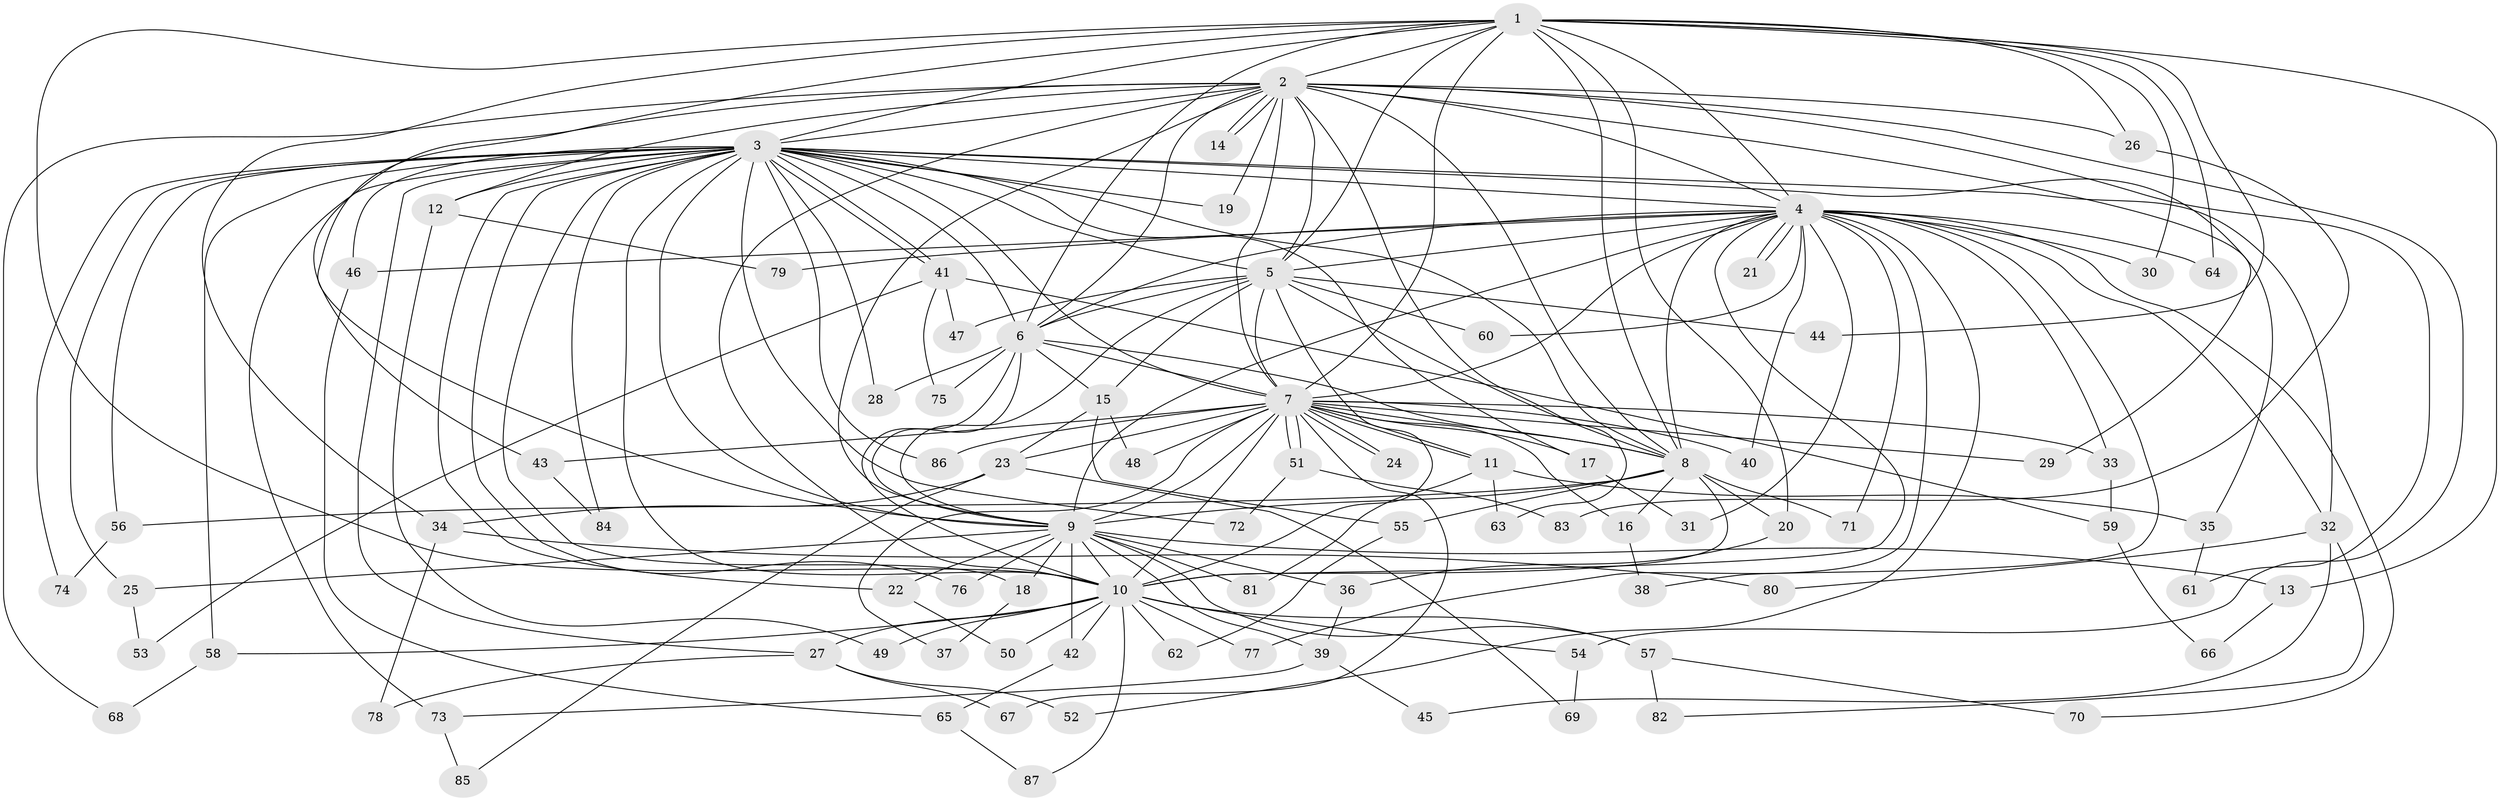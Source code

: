 // coarse degree distribution, {13: 0.03125, 17: 0.03125, 26: 0.015625, 33: 0.015625, 9: 0.015625, 20: 0.015625, 4: 0.09375, 3: 0.21875, 2: 0.453125, 5: 0.046875, 7: 0.015625, 1: 0.03125, 6: 0.015625}
// Generated by graph-tools (version 1.1) at 2025/23/03/03/25 07:23:47]
// undirected, 87 vertices, 199 edges
graph export_dot {
graph [start="1"]
  node [color=gray90,style=filled];
  1;
  2;
  3;
  4;
  5;
  6;
  7;
  8;
  9;
  10;
  11;
  12;
  13;
  14;
  15;
  16;
  17;
  18;
  19;
  20;
  21;
  22;
  23;
  24;
  25;
  26;
  27;
  28;
  29;
  30;
  31;
  32;
  33;
  34;
  35;
  36;
  37;
  38;
  39;
  40;
  41;
  42;
  43;
  44;
  45;
  46;
  47;
  48;
  49;
  50;
  51;
  52;
  53;
  54;
  55;
  56;
  57;
  58;
  59;
  60;
  61;
  62;
  63;
  64;
  65;
  66;
  67;
  68;
  69;
  70;
  71;
  72;
  73;
  74;
  75;
  76;
  77;
  78;
  79;
  80;
  81;
  82;
  83;
  84;
  85;
  86;
  87;
  1 -- 2;
  1 -- 3;
  1 -- 4;
  1 -- 5;
  1 -- 6;
  1 -- 7;
  1 -- 8;
  1 -- 9;
  1 -- 10;
  1 -- 13;
  1 -- 20;
  1 -- 26;
  1 -- 30;
  1 -- 34;
  1 -- 44;
  1 -- 64;
  2 -- 3;
  2 -- 4;
  2 -- 5;
  2 -- 6;
  2 -- 7;
  2 -- 8;
  2 -- 9;
  2 -- 10;
  2 -- 12;
  2 -- 14;
  2 -- 14;
  2 -- 19;
  2 -- 26;
  2 -- 29;
  2 -- 43;
  2 -- 54;
  2 -- 61;
  2 -- 63;
  2 -- 68;
  3 -- 4;
  3 -- 5;
  3 -- 6;
  3 -- 7;
  3 -- 8;
  3 -- 9;
  3 -- 10;
  3 -- 12;
  3 -- 17;
  3 -- 18;
  3 -- 19;
  3 -- 22;
  3 -- 25;
  3 -- 27;
  3 -- 28;
  3 -- 32;
  3 -- 35;
  3 -- 41;
  3 -- 41;
  3 -- 46;
  3 -- 56;
  3 -- 58;
  3 -- 72;
  3 -- 73;
  3 -- 74;
  3 -- 76;
  3 -- 84;
  3 -- 86;
  4 -- 5;
  4 -- 6;
  4 -- 7;
  4 -- 8;
  4 -- 9;
  4 -- 10;
  4 -- 21;
  4 -- 21;
  4 -- 30;
  4 -- 31;
  4 -- 32;
  4 -- 33;
  4 -- 38;
  4 -- 40;
  4 -- 46;
  4 -- 52;
  4 -- 60;
  4 -- 64;
  4 -- 70;
  4 -- 71;
  4 -- 77;
  4 -- 79;
  5 -- 6;
  5 -- 7;
  5 -- 8;
  5 -- 9;
  5 -- 10;
  5 -- 15;
  5 -- 44;
  5 -- 47;
  5 -- 60;
  6 -- 7;
  6 -- 8;
  6 -- 9;
  6 -- 10;
  6 -- 15;
  6 -- 28;
  6 -- 75;
  7 -- 8;
  7 -- 9;
  7 -- 10;
  7 -- 11;
  7 -- 11;
  7 -- 16;
  7 -- 17;
  7 -- 23;
  7 -- 24;
  7 -- 24;
  7 -- 29;
  7 -- 33;
  7 -- 37;
  7 -- 40;
  7 -- 43;
  7 -- 48;
  7 -- 51;
  7 -- 51;
  7 -- 67;
  7 -- 86;
  8 -- 9;
  8 -- 10;
  8 -- 16;
  8 -- 20;
  8 -- 55;
  8 -- 56;
  8 -- 71;
  9 -- 10;
  9 -- 13;
  9 -- 18;
  9 -- 22;
  9 -- 25;
  9 -- 36;
  9 -- 39;
  9 -- 42;
  9 -- 57;
  9 -- 76;
  9 -- 81;
  10 -- 27;
  10 -- 42;
  10 -- 49;
  10 -- 50;
  10 -- 54;
  10 -- 57;
  10 -- 58;
  10 -- 62;
  10 -- 77;
  10 -- 87;
  11 -- 35;
  11 -- 63;
  11 -- 81;
  12 -- 49;
  12 -- 79;
  13 -- 66;
  15 -- 23;
  15 -- 48;
  15 -- 55;
  16 -- 38;
  17 -- 31;
  18 -- 37;
  20 -- 36;
  22 -- 50;
  23 -- 34;
  23 -- 69;
  23 -- 85;
  25 -- 53;
  26 -- 83;
  27 -- 52;
  27 -- 67;
  27 -- 78;
  32 -- 45;
  32 -- 80;
  32 -- 82;
  33 -- 59;
  34 -- 78;
  34 -- 80;
  35 -- 61;
  36 -- 39;
  39 -- 45;
  39 -- 73;
  41 -- 47;
  41 -- 53;
  41 -- 59;
  41 -- 75;
  42 -- 65;
  43 -- 84;
  46 -- 65;
  51 -- 72;
  51 -- 83;
  54 -- 69;
  55 -- 62;
  56 -- 74;
  57 -- 70;
  57 -- 82;
  58 -- 68;
  59 -- 66;
  65 -- 87;
  73 -- 85;
}
